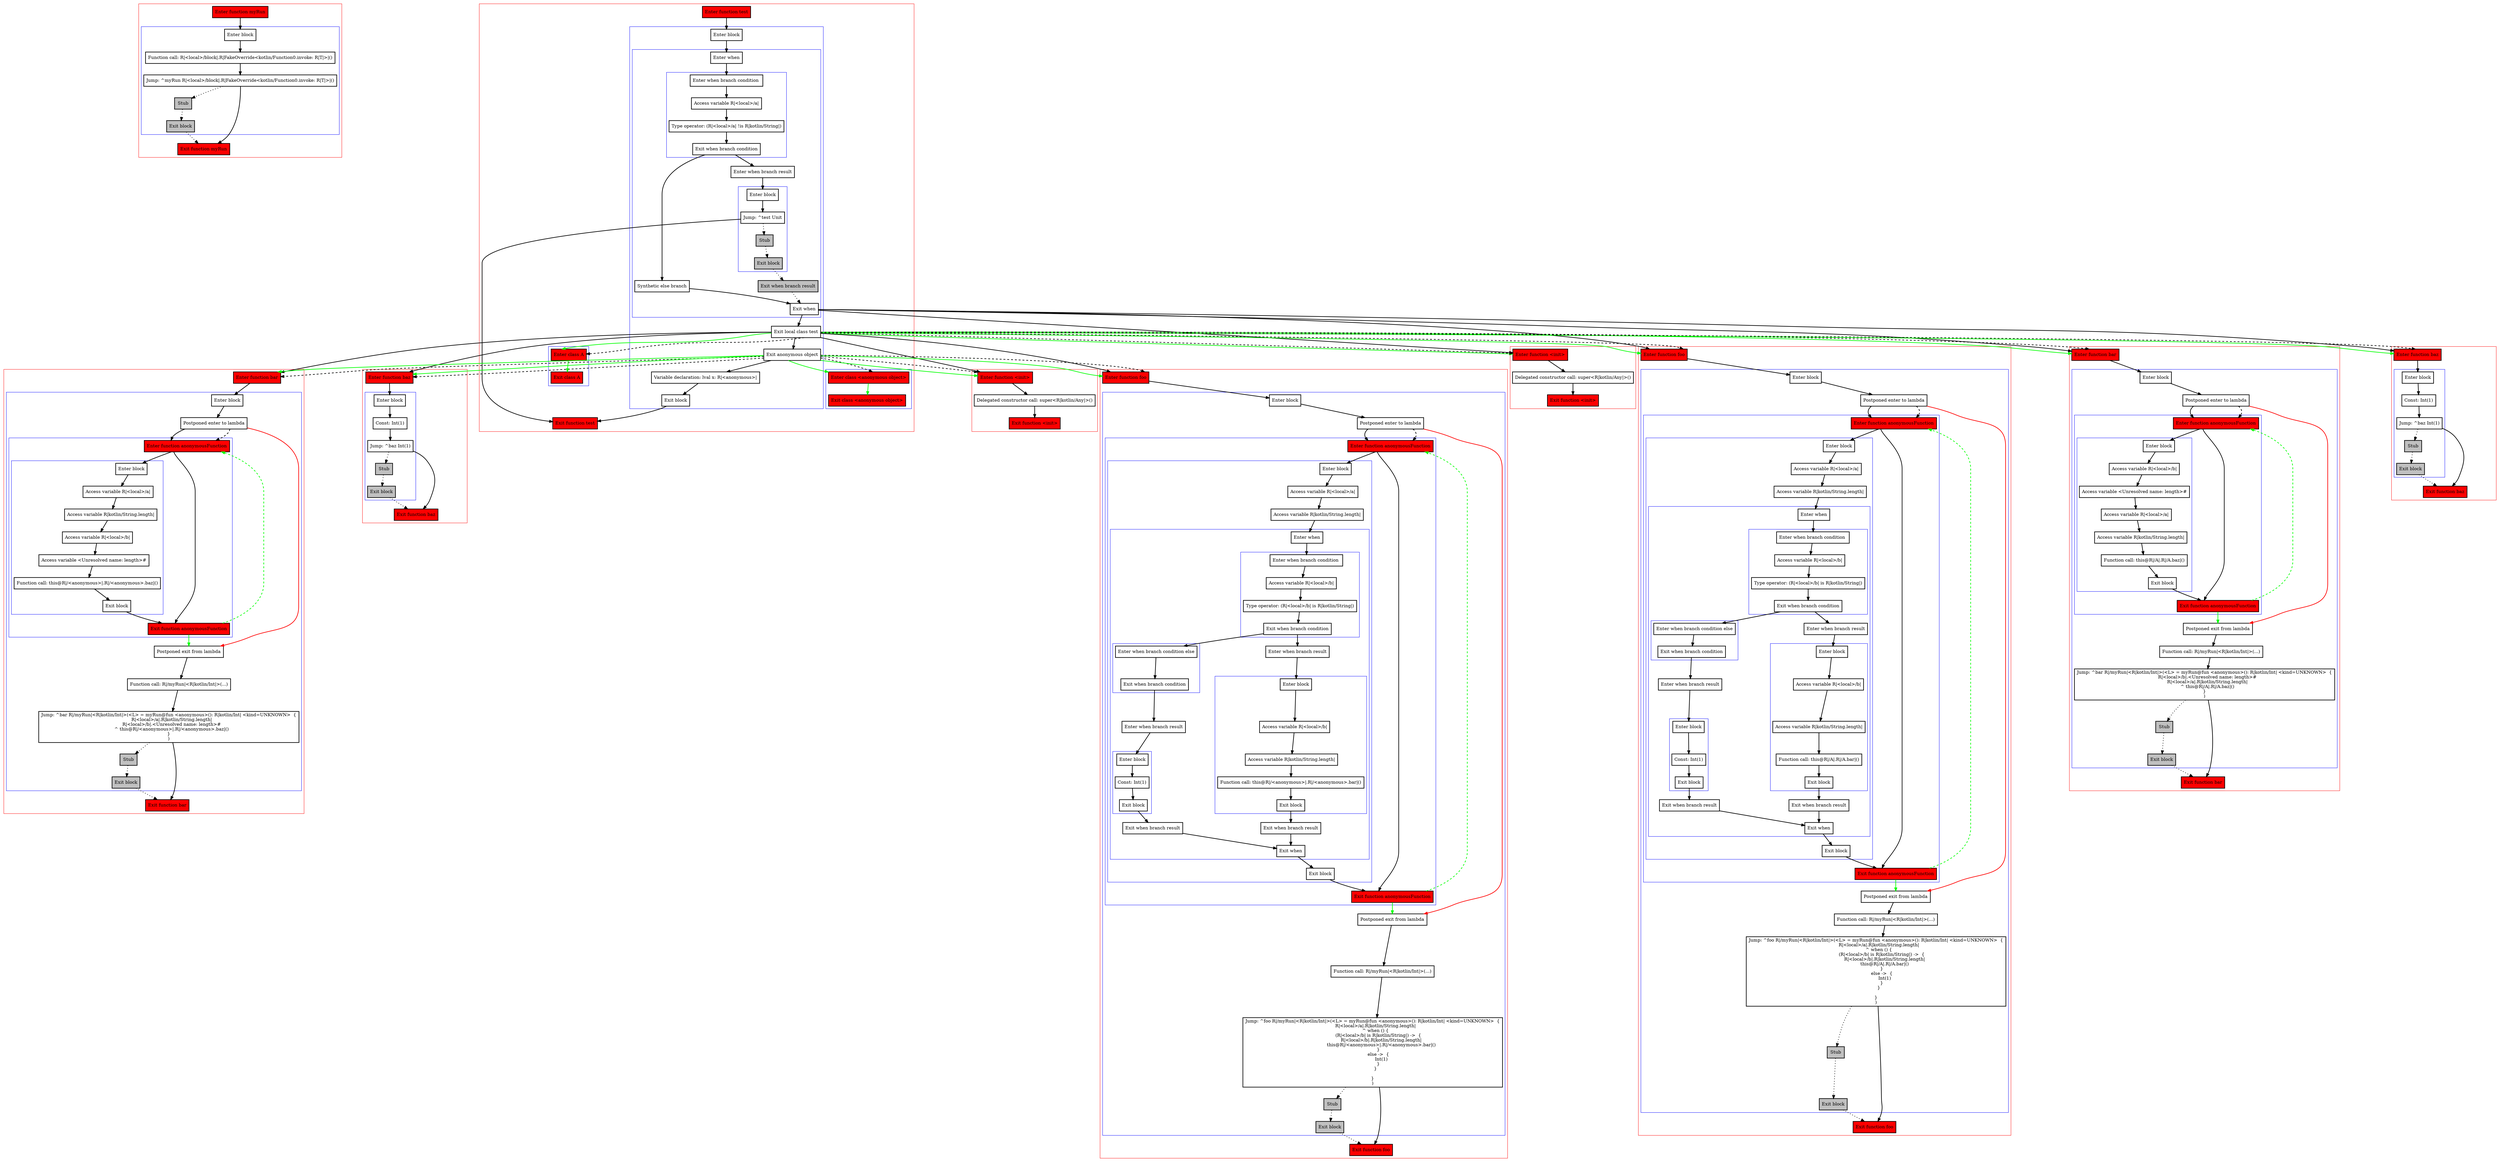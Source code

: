 digraph localClassesWithImplicit_kt {
    graph [nodesep=3]
    node [shape=box penwidth=2]
    edge [penwidth=2]

    subgraph cluster_0 {
        color=red
        0 [label="Enter function myRun" style="filled" fillcolor=red];
        subgraph cluster_1 {
            color=blue
            1 [label="Enter block"];
            2 [label="Function call: R|<local>/block|.R|FakeOverride<kotlin/Function0.invoke: R|T|>|()"];
            3 [label="Jump: ^myRun R|<local>/block|.R|FakeOverride<kotlin/Function0.invoke: R|T|>|()"];
            4 [label="Stub" style="filled" fillcolor=gray];
            5 [label="Exit block" style="filled" fillcolor=gray];
        }
        6 [label="Exit function myRun" style="filled" fillcolor=red];
    }
    0 -> {1};
    1 -> {2};
    2 -> {3};
    3 -> {6};
    3 -> {4} [style=dotted];
    4 -> {5} [style=dotted];
    5 -> {6} [style=dotted];

    subgraph cluster_2 {
        color=red
        7 [label="Enter function test" style="filled" fillcolor=red];
        subgraph cluster_3 {
            color=blue
            8 [label="Enter block"];
            subgraph cluster_4 {
                color=blue
                9 [label="Enter when"];
                subgraph cluster_5 {
                    color=blue
                    10 [label="Enter when branch condition "];
                    11 [label="Access variable R|<local>/a|"];
                    12 [label="Type operator: (R|<local>/a| !is R|kotlin/String|)"];
                    13 [label="Exit when branch condition"];
                }
                14 [label="Synthetic else branch"];
                15 [label="Enter when branch result"];
                subgraph cluster_6 {
                    color=blue
                    16 [label="Enter block"];
                    17 [label="Jump: ^test Unit"];
                    18 [label="Stub" style="filled" fillcolor=gray];
                    19 [label="Exit block" style="filled" fillcolor=gray];
                }
                20 [label="Exit when branch result" style="filled" fillcolor=gray];
                21 [label="Exit when"];
            }
            22 [label="Exit local class test"];
            23 [label="Exit anonymous object"];
            24 [label="Variable declaration: lval x: R|<anonymous>|"];
            25 [label="Exit block"];
        }
        subgraph cluster_7 {
            color=blue
            29 [label="Enter class <anonymous object>" style="filled" fillcolor=red];
            30 [label="Exit class <anonymous object>" style="filled" fillcolor=red];
        }
        subgraph cluster_8 {
            color=blue
            27 [label="Enter class A" style="filled" fillcolor=red];
            28 [label="Exit class A" style="filled" fillcolor=red];
        }
        26 [label="Exit function test" style="filled" fillcolor=red];
    }
    7 -> {8};
    8 -> {9};
    9 -> {10};
    10 -> {11};
    11 -> {12};
    12 -> {13};
    13 -> {15 14};
    14 -> {21};
    15 -> {16};
    16 -> {17};
    17 -> {26};
    17 -> {18} [style=dotted];
    18 -> {19} [style=dotted];
    19 -> {20} [style=dotted];
    20 -> {21} [style=dotted];
    21 -> {31 34 69 87 22};
    22 -> {94 97 132 150 23};
    22 -> {31 34 69 87 27} [color=green];
    22 -> {31 34 69 87 27} [style=dashed];
    23 -> {24};
    23 -> {94 97 132 150 29} [color=green];
    23 -> {94 97 132 150 29} [style=dashed];
    24 -> {25};
    25 -> {26};
    27 -> {28} [color=green];
    29 -> {30} [color=green];

    subgraph cluster_9 {
        color=red
        31 [label="Enter function <init>" style="filled" fillcolor=red];
        32 [label="Delegated constructor call: super<R|kotlin/Any|>()"];
        33 [label="Exit function <init>" style="filled" fillcolor=red];
    }
    31 -> {32};
    32 -> {33};

    subgraph cluster_10 {
        color=red
        34 [label="Enter function foo" style="filled" fillcolor=red];
        subgraph cluster_11 {
            color=blue
            35 [label="Enter block"];
            36 [label="Postponed enter to lambda"];
            subgraph cluster_12 {
                color=blue
                43 [label="Enter function anonymousFunction" style="filled" fillcolor=red];
                subgraph cluster_13 {
                    color=blue
                    44 [label="Enter block"];
                    45 [label="Access variable R|<local>/a|"];
                    46 [label="Access variable R|kotlin/String.length|"];
                    subgraph cluster_14 {
                        color=blue
                        47 [label="Enter when"];
                        subgraph cluster_15 {
                            color=blue
                            48 [label="Enter when branch condition "];
                            49 [label="Access variable R|<local>/b|"];
                            50 [label="Type operator: (R|<local>/b| is R|kotlin/String|)"];
                            51 [label="Exit when branch condition"];
                        }
                        subgraph cluster_16 {
                            color=blue
                            52 [label="Enter when branch condition else"];
                            53 [label="Exit when branch condition"];
                        }
                        54 [label="Enter when branch result"];
                        subgraph cluster_17 {
                            color=blue
                            55 [label="Enter block"];
                            56 [label="Const: Int(1)"];
                            57 [label="Exit block"];
                        }
                        58 [label="Exit when branch result"];
                        59 [label="Enter when branch result"];
                        subgraph cluster_18 {
                            color=blue
                            60 [label="Enter block"];
                            61 [label="Access variable R|<local>/b|"];
                            62 [label="Access variable R|kotlin/String.length|"];
                            63 [label="Function call: this@R|/A|.R|/A.bar|()"];
                            64 [label="Exit block"];
                        }
                        65 [label="Exit when branch result"];
                        66 [label="Exit when"];
                    }
                    67 [label="Exit block"];
                }
                68 [label="Exit function anonymousFunction" style="filled" fillcolor=red];
            }
            37 [label="Postponed exit from lambda"];
            38 [label="Function call: R|/myRun|<R|kotlin/Int|>(...)"];
            39 [label="Jump: ^foo R|/myRun|<R|kotlin/Int|>(<L> = myRun@fun <anonymous>(): R|kotlin/Int| <kind=UNKNOWN>  {
    R|<local>/a|.R|kotlin/String.length|
    ^ when () {
        (R|<local>/b| is R|kotlin/String|) ->  {
            R|<local>/b|.R|kotlin/String.length|
            this@R|/A|.R|/A.bar|()
        }
        else ->  {
            Int(1)
        }
    }

}
)"];
            40 [label="Stub" style="filled" fillcolor=gray];
            41 [label="Exit block" style="filled" fillcolor=gray];
        }
        42 [label="Exit function foo" style="filled" fillcolor=red];
    }
    34 -> {35};
    35 -> {36};
    36 -> {43};
    36 -> {37} [color=red];
    36 -> {43} [style=dashed];
    37 -> {38};
    38 -> {39};
    39 -> {42};
    39 -> {40} [style=dotted];
    40 -> {41} [style=dotted];
    41 -> {42} [style=dotted];
    43 -> {68 44};
    44 -> {45};
    45 -> {46};
    46 -> {47};
    47 -> {48};
    48 -> {49};
    49 -> {50};
    50 -> {51};
    51 -> {59 52};
    52 -> {53};
    53 -> {54};
    54 -> {55};
    55 -> {56};
    56 -> {57};
    57 -> {58};
    58 -> {66};
    59 -> {60};
    60 -> {61};
    61 -> {62};
    62 -> {63};
    63 -> {64};
    64 -> {65};
    65 -> {66};
    66 -> {67};
    67 -> {68};
    68 -> {37} [color=green];
    68 -> {43} [color=green style=dashed];

    subgraph cluster_19 {
        color=red
        69 [label="Enter function bar" style="filled" fillcolor=red];
        subgraph cluster_20 {
            color=blue
            70 [label="Enter block"];
            71 [label="Postponed enter to lambda"];
            subgraph cluster_21 {
                color=blue
                78 [label="Enter function anonymousFunction" style="filled" fillcolor=red];
                subgraph cluster_22 {
                    color=blue
                    79 [label="Enter block"];
                    80 [label="Access variable R|<local>/b|"];
                    81 [label="Access variable <Unresolved name: length>#"];
                    82 [label="Access variable R|<local>/a|"];
                    83 [label="Access variable R|kotlin/String.length|"];
                    84 [label="Function call: this@R|/A|.R|/A.baz|()"];
                    85 [label="Exit block"];
                }
                86 [label="Exit function anonymousFunction" style="filled" fillcolor=red];
            }
            72 [label="Postponed exit from lambda"];
            73 [label="Function call: R|/myRun|<R|kotlin/Int|>(...)"];
            74 [label="Jump: ^bar R|/myRun|<R|kotlin/Int|>(<L> = myRun@fun <anonymous>(): R|kotlin/Int| <kind=UNKNOWN>  {
    R|<local>/b|.<Unresolved name: length>#
    R|<local>/a|.R|kotlin/String.length|
    ^ this@R|/A|.R|/A.baz|()
}
)"];
            75 [label="Stub" style="filled" fillcolor=gray];
            76 [label="Exit block" style="filled" fillcolor=gray];
        }
        77 [label="Exit function bar" style="filled" fillcolor=red];
    }
    69 -> {70};
    70 -> {71};
    71 -> {78};
    71 -> {72} [color=red];
    71 -> {78} [style=dashed];
    72 -> {73};
    73 -> {74};
    74 -> {77};
    74 -> {75} [style=dotted];
    75 -> {76} [style=dotted];
    76 -> {77} [style=dotted];
    78 -> {86 79};
    79 -> {80};
    80 -> {81};
    81 -> {82};
    82 -> {83};
    83 -> {84};
    84 -> {85};
    85 -> {86};
    86 -> {72} [color=green];
    86 -> {78} [color=green style=dashed];

    subgraph cluster_23 {
        color=red
        87 [label="Enter function baz" style="filled" fillcolor=red];
        subgraph cluster_24 {
            color=blue
            88 [label="Enter block"];
            89 [label="Const: Int(1)"];
            90 [label="Jump: ^baz Int(1)"];
            91 [label="Stub" style="filled" fillcolor=gray];
            92 [label="Exit block" style="filled" fillcolor=gray];
        }
        93 [label="Exit function baz" style="filled" fillcolor=red];
    }
    87 -> {88};
    88 -> {89};
    89 -> {90};
    90 -> {93};
    90 -> {91} [style=dotted];
    91 -> {92} [style=dotted];
    92 -> {93} [style=dotted];

    subgraph cluster_25 {
        color=red
        94 [label="Enter function <init>" style="filled" fillcolor=red];
        95 [label="Delegated constructor call: super<R|kotlin/Any|>()"];
        96 [label="Exit function <init>" style="filled" fillcolor=red];
    }
    94 -> {95};
    95 -> {96};

    subgraph cluster_26 {
        color=red
        97 [label="Enter function foo" style="filled" fillcolor=red];
        subgraph cluster_27 {
            color=blue
            98 [label="Enter block"];
            99 [label="Postponed enter to lambda"];
            subgraph cluster_28 {
                color=blue
                106 [label="Enter function anonymousFunction" style="filled" fillcolor=red];
                subgraph cluster_29 {
                    color=blue
                    107 [label="Enter block"];
                    108 [label="Access variable R|<local>/a|"];
                    109 [label="Access variable R|kotlin/String.length|"];
                    subgraph cluster_30 {
                        color=blue
                        110 [label="Enter when"];
                        subgraph cluster_31 {
                            color=blue
                            111 [label="Enter when branch condition "];
                            112 [label="Access variable R|<local>/b|"];
                            113 [label="Type operator: (R|<local>/b| is R|kotlin/String|)"];
                            114 [label="Exit when branch condition"];
                        }
                        subgraph cluster_32 {
                            color=blue
                            115 [label="Enter when branch condition else"];
                            116 [label="Exit when branch condition"];
                        }
                        117 [label="Enter when branch result"];
                        subgraph cluster_33 {
                            color=blue
                            118 [label="Enter block"];
                            119 [label="Const: Int(1)"];
                            120 [label="Exit block"];
                        }
                        121 [label="Exit when branch result"];
                        122 [label="Enter when branch result"];
                        subgraph cluster_34 {
                            color=blue
                            123 [label="Enter block"];
                            124 [label="Access variable R|<local>/b|"];
                            125 [label="Access variable R|kotlin/String.length|"];
                            126 [label="Function call: this@R|/<anonymous>|.R|/<anonymous>.bar|()"];
                            127 [label="Exit block"];
                        }
                        128 [label="Exit when branch result"];
                        129 [label="Exit when"];
                    }
                    130 [label="Exit block"];
                }
                131 [label="Exit function anonymousFunction" style="filled" fillcolor=red];
            }
            100 [label="Postponed exit from lambda"];
            101 [label="Function call: R|/myRun|<R|kotlin/Int|>(...)"];
            102 [label="Jump: ^foo R|/myRun|<R|kotlin/Int|>(<L> = myRun@fun <anonymous>(): R|kotlin/Int| <kind=UNKNOWN>  {
    R|<local>/a|.R|kotlin/String.length|
    ^ when () {
        (R|<local>/b| is R|kotlin/String|) ->  {
            R|<local>/b|.R|kotlin/String.length|
            this@R|/<anonymous>|.R|/<anonymous>.bar|()
        }
        else ->  {
            Int(1)
        }
    }

}
)"];
            103 [label="Stub" style="filled" fillcolor=gray];
            104 [label="Exit block" style="filled" fillcolor=gray];
        }
        105 [label="Exit function foo" style="filled" fillcolor=red];
    }
    97 -> {98};
    98 -> {99};
    99 -> {106};
    99 -> {100} [color=red];
    99 -> {106} [style=dashed];
    100 -> {101};
    101 -> {102};
    102 -> {105};
    102 -> {103} [style=dotted];
    103 -> {104} [style=dotted];
    104 -> {105} [style=dotted];
    106 -> {131 107};
    107 -> {108};
    108 -> {109};
    109 -> {110};
    110 -> {111};
    111 -> {112};
    112 -> {113};
    113 -> {114};
    114 -> {122 115};
    115 -> {116};
    116 -> {117};
    117 -> {118};
    118 -> {119};
    119 -> {120};
    120 -> {121};
    121 -> {129};
    122 -> {123};
    123 -> {124};
    124 -> {125};
    125 -> {126};
    126 -> {127};
    127 -> {128};
    128 -> {129};
    129 -> {130};
    130 -> {131};
    131 -> {100} [color=green];
    131 -> {106} [color=green style=dashed];

    subgraph cluster_35 {
        color=red
        132 [label="Enter function bar" style="filled" fillcolor=red];
        subgraph cluster_36 {
            color=blue
            133 [label="Enter block"];
            134 [label="Postponed enter to lambda"];
            subgraph cluster_37 {
                color=blue
                141 [label="Enter function anonymousFunction" style="filled" fillcolor=red];
                subgraph cluster_38 {
                    color=blue
                    142 [label="Enter block"];
                    143 [label="Access variable R|<local>/a|"];
                    144 [label="Access variable R|kotlin/String.length|"];
                    145 [label="Access variable R|<local>/b|"];
                    146 [label="Access variable <Unresolved name: length>#"];
                    147 [label="Function call: this@R|/<anonymous>|.R|/<anonymous>.baz|()"];
                    148 [label="Exit block"];
                }
                149 [label="Exit function anonymousFunction" style="filled" fillcolor=red];
            }
            135 [label="Postponed exit from lambda"];
            136 [label="Function call: R|/myRun|<R|kotlin/Int|>(...)"];
            137 [label="Jump: ^bar R|/myRun|<R|kotlin/Int|>(<L> = myRun@fun <anonymous>(): R|kotlin/Int| <kind=UNKNOWN>  {
    R|<local>/a|.R|kotlin/String.length|
    R|<local>/b|.<Unresolved name: length>#
    ^ this@R|/<anonymous>|.R|/<anonymous>.baz|()
}
)"];
            138 [label="Stub" style="filled" fillcolor=gray];
            139 [label="Exit block" style="filled" fillcolor=gray];
        }
        140 [label="Exit function bar" style="filled" fillcolor=red];
    }
    132 -> {133};
    133 -> {134};
    134 -> {141};
    134 -> {135} [color=red];
    134 -> {141} [style=dashed];
    135 -> {136};
    136 -> {137};
    137 -> {140};
    137 -> {138} [style=dotted];
    138 -> {139} [style=dotted];
    139 -> {140} [style=dotted];
    141 -> {149 142};
    142 -> {143};
    143 -> {144};
    144 -> {145};
    145 -> {146};
    146 -> {147};
    147 -> {148};
    148 -> {149};
    149 -> {135} [color=green];
    149 -> {141} [color=green style=dashed];

    subgraph cluster_39 {
        color=red
        150 [label="Enter function baz" style="filled" fillcolor=red];
        subgraph cluster_40 {
            color=blue
            151 [label="Enter block"];
            152 [label="Const: Int(1)"];
            153 [label="Jump: ^baz Int(1)"];
            154 [label="Stub" style="filled" fillcolor=gray];
            155 [label="Exit block" style="filled" fillcolor=gray];
        }
        156 [label="Exit function baz" style="filled" fillcolor=red];
    }
    150 -> {151};
    151 -> {152};
    152 -> {153};
    153 -> {156};
    153 -> {154} [style=dotted];
    154 -> {155} [style=dotted];
    155 -> {156} [style=dotted];

}
